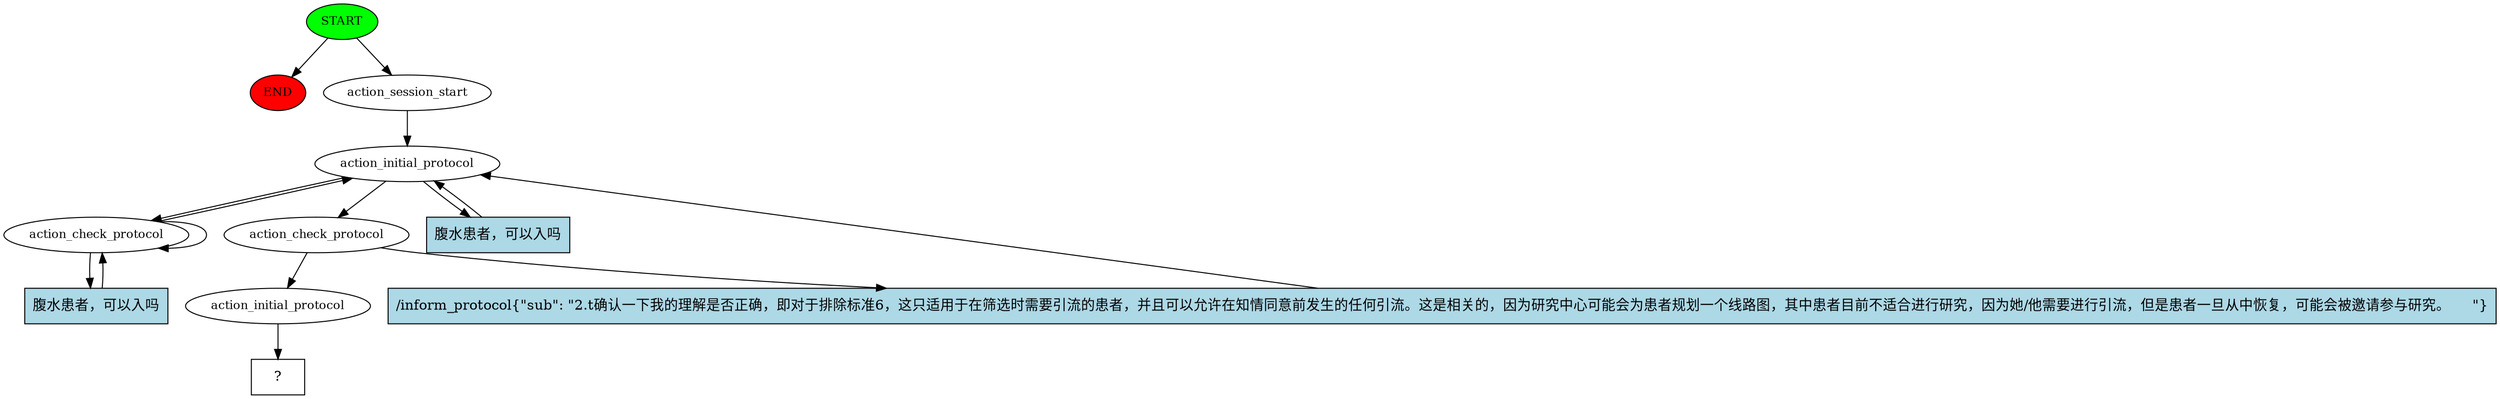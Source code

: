 digraph  {
0 [class="start active", fillcolor=green, fontsize=12, label=START, style=filled];
"-1" [class=end, fillcolor=red, fontsize=12, label=END, style=filled];
1 [class=active, fontsize=12, label=action_session_start];
2 [class=active, fontsize=12, label=action_initial_protocol];
3 [class=active, fontsize=12, label=action_check_protocol];
11 [class=active, fontsize=12, label=action_check_protocol];
14 [class=active, fontsize=12, label=action_initial_protocol];
15 [class="intent dashed active", label="  ?  ", shape=rect];
16 [class="intent active", fillcolor=lightblue, label="腹水患者，可以入吗", shape=rect, style=filled];
17 [class="intent active", fillcolor=lightblue, label="腹水患者，可以入吗", shape=rect, style=filled];
18 [class="intent active", fillcolor=lightblue, label="/inform_protocol{\"sub\": \"2.\t确认一下我的理解是否正确，即对于排除标准6，这只适用于在筛选时需要引流的患者，并且可以允许在知情同意前发生的任何引流。这是相关的，因为研究中心可能会为患者规划一个线路图，其中患者目前不适合进行研究，因为她/他需要进行引流，但是患者一旦从中恢复，可能会被邀请参与研究。     \"}", shape=rect, style=filled];
0 -> "-1"  [class="", key=NONE, label=""];
0 -> 1  [class=active, key=NONE, label=""];
1 -> 2  [class=active, key=NONE, label=""];
2 -> 3  [class=active, key=NONE, label=""];
2 -> 11  [class=active, key=NONE, label=""];
2 -> 16  [class=active, key=0];
3 -> 3  [class=active, key=NONE, label=""];
3 -> 2  [class=active, key=NONE, label=""];
3 -> 17  [class=active, key=0];
11 -> 14  [class=active, key=NONE, label=""];
11 -> 18  [class=active, key=0];
14 -> 15  [class=active, key=NONE, label=""];
16 -> 2  [class=active, key=0];
17 -> 3  [class=active, key=0];
18 -> 2  [class=active, key=0];
}
